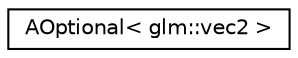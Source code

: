 digraph "Graphical Class Hierarchy"
{
 // LATEX_PDF_SIZE
  edge [fontname="Helvetica",fontsize="10",labelfontname="Helvetica",labelfontsize="10"];
  node [fontname="Helvetica",fontsize="10",shape=record];
  rankdir="LR";
  Node0 [label="AOptional\< glm::vec2 \>",height=0.2,width=0.4,color="black", fillcolor="white", style="filled",URL="$classAOptional.html",tooltip=" "];
}
